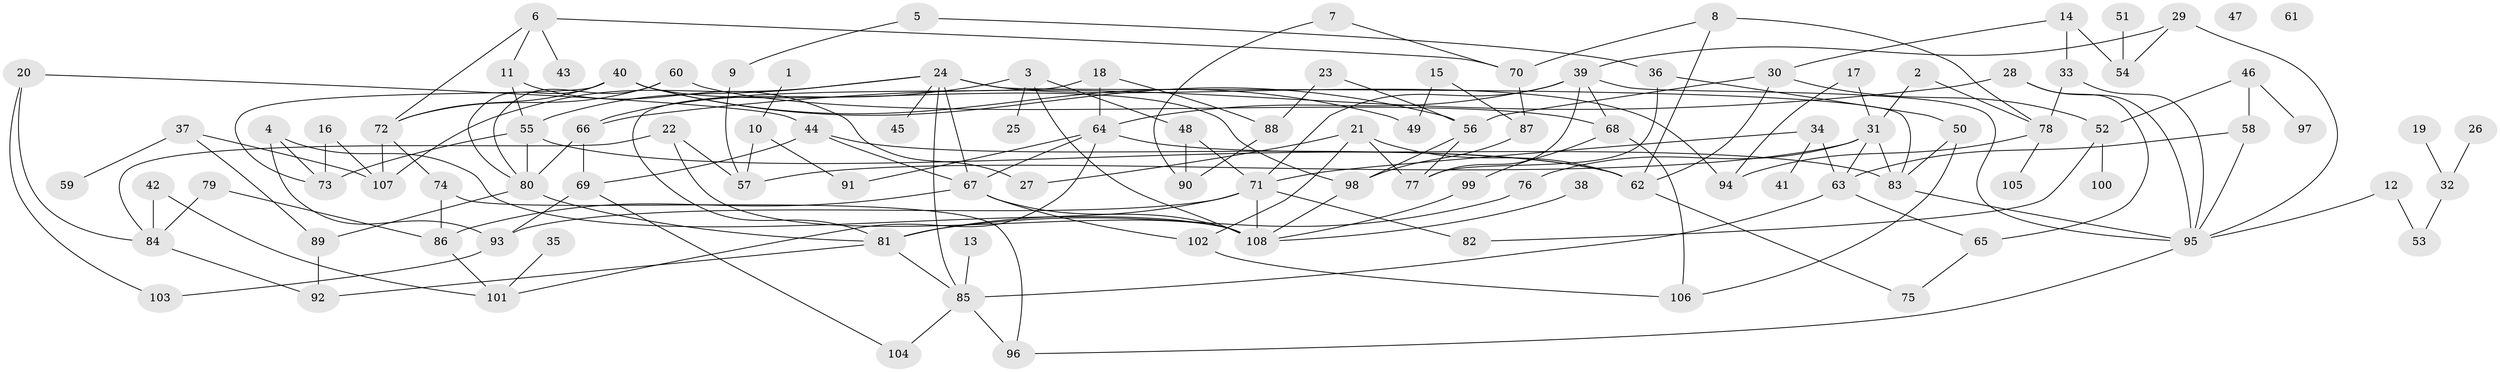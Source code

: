 // coarse degree distribution, {2: 0.234375, 9: 0.046875, 3: 0.125, 4: 0.15625, 7: 0.046875, 1: 0.125, 5: 0.09375, 8: 0.03125, 6: 0.0625, 12: 0.015625, 10: 0.03125, 0: 0.03125}
// Generated by graph-tools (version 1.1) at 2025/16/03/04/25 18:16:38]
// undirected, 108 vertices, 172 edges
graph export_dot {
graph [start="1"]
  node [color=gray90,style=filled];
  1;
  2;
  3;
  4;
  5;
  6;
  7;
  8;
  9;
  10;
  11;
  12;
  13;
  14;
  15;
  16;
  17;
  18;
  19;
  20;
  21;
  22;
  23;
  24;
  25;
  26;
  27;
  28;
  29;
  30;
  31;
  32;
  33;
  34;
  35;
  36;
  37;
  38;
  39;
  40;
  41;
  42;
  43;
  44;
  45;
  46;
  47;
  48;
  49;
  50;
  51;
  52;
  53;
  54;
  55;
  56;
  57;
  58;
  59;
  60;
  61;
  62;
  63;
  64;
  65;
  66;
  67;
  68;
  69;
  70;
  71;
  72;
  73;
  74;
  75;
  76;
  77;
  78;
  79;
  80;
  81;
  82;
  83;
  84;
  85;
  86;
  87;
  88;
  89;
  90;
  91;
  92;
  93;
  94;
  95;
  96;
  97;
  98;
  99;
  100;
  101;
  102;
  103;
  104;
  105;
  106;
  107;
  108;
  1 -- 10;
  2 -- 31;
  2 -- 78;
  3 -- 25;
  3 -- 48;
  3 -- 66;
  3 -- 108;
  4 -- 73;
  4 -- 93;
  4 -- 108;
  5 -- 9;
  5 -- 36;
  6 -- 11;
  6 -- 43;
  6 -- 70;
  6 -- 72;
  7 -- 70;
  7 -- 90;
  8 -- 62;
  8 -- 70;
  8 -- 78;
  9 -- 57;
  10 -- 57;
  10 -- 91;
  11 -- 27;
  11 -- 55;
  12 -- 53;
  12 -- 95;
  13 -- 85;
  14 -- 30;
  14 -- 33;
  14 -- 54;
  15 -- 49;
  15 -- 87;
  16 -- 73;
  16 -- 107;
  17 -- 31;
  17 -- 94;
  18 -- 64;
  18 -- 81;
  18 -- 88;
  19 -- 32;
  20 -- 44;
  20 -- 84;
  20 -- 103;
  21 -- 27;
  21 -- 62;
  21 -- 77;
  21 -- 102;
  22 -- 57;
  22 -- 84;
  22 -- 108;
  23 -- 56;
  23 -- 88;
  24 -- 45;
  24 -- 55;
  24 -- 67;
  24 -- 83;
  24 -- 85;
  24 -- 94;
  24 -- 107;
  26 -- 32;
  28 -- 65;
  28 -- 66;
  28 -- 95;
  29 -- 39;
  29 -- 54;
  29 -- 95;
  30 -- 52;
  30 -- 56;
  30 -- 62;
  31 -- 57;
  31 -- 63;
  31 -- 76;
  31 -- 83;
  32 -- 53;
  33 -- 78;
  33 -- 95;
  34 -- 41;
  34 -- 63;
  34 -- 71;
  35 -- 101;
  36 -- 50;
  36 -- 77;
  37 -- 59;
  37 -- 89;
  37 -- 107;
  38 -- 108;
  39 -- 64;
  39 -- 68;
  39 -- 71;
  39 -- 77;
  39 -- 95;
  40 -- 49;
  40 -- 56;
  40 -- 72;
  40 -- 73;
  40 -- 80;
  40 -- 98;
  42 -- 84;
  42 -- 101;
  44 -- 62;
  44 -- 67;
  44 -- 69;
  46 -- 52;
  46 -- 58;
  46 -- 97;
  48 -- 71;
  48 -- 90;
  50 -- 83;
  50 -- 106;
  51 -- 54;
  52 -- 82;
  52 -- 100;
  55 -- 62;
  55 -- 73;
  55 -- 80;
  56 -- 77;
  56 -- 98;
  58 -- 63;
  58 -- 95;
  60 -- 68;
  60 -- 72;
  60 -- 80;
  62 -- 75;
  63 -- 65;
  63 -- 85;
  64 -- 67;
  64 -- 83;
  64 -- 91;
  64 -- 101;
  65 -- 75;
  66 -- 69;
  66 -- 80;
  67 -- 86;
  67 -- 102;
  67 -- 108;
  68 -- 99;
  68 -- 106;
  69 -- 93;
  69 -- 104;
  70 -- 87;
  71 -- 81;
  71 -- 82;
  71 -- 93;
  71 -- 108;
  72 -- 74;
  72 -- 107;
  74 -- 86;
  74 -- 96;
  76 -- 81;
  78 -- 94;
  78 -- 105;
  79 -- 84;
  79 -- 86;
  80 -- 81;
  80 -- 89;
  81 -- 85;
  81 -- 92;
  83 -- 95;
  84 -- 92;
  85 -- 96;
  85 -- 104;
  86 -- 101;
  87 -- 98;
  88 -- 90;
  89 -- 92;
  93 -- 103;
  95 -- 96;
  98 -- 108;
  99 -- 108;
  102 -- 106;
}
